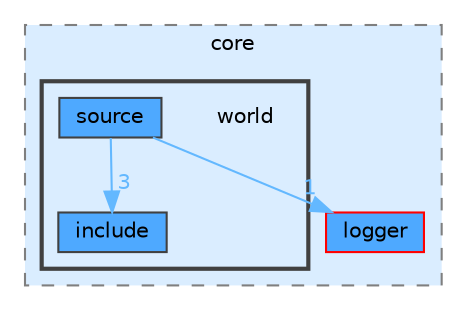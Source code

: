 digraph "lib/core/world"
{
 // LATEX_PDF_SIZE
  bgcolor="transparent";
  edge [fontname=Helvetica,fontsize=10,labelfontname=Helvetica,labelfontsize=10];
  node [fontname=Helvetica,fontsize=10,shape=box,height=0.2,width=0.4];
  compound=true
  subgraph clusterdir_a2d5e495f4b604d04f57d90095a59dd6 {
    graph [ bgcolor="#daedff", pencolor="grey50", label="core", fontname=Helvetica,fontsize=10 style="filled,dashed", URL="dir_a2d5e495f4b604d04f57d90095a59dd6.html",tooltip=""]
  dir_3abd7e524b18be2791e1cb82bd099322 [label="logger", fillcolor="#4ea9ff", color="red", style="filled", URL="dir_3abd7e524b18be2791e1cb82bd099322.html",tooltip=""];
  subgraph clusterdir_7eff1fcf245d21a0d58aab4335d9982c {
    graph [ bgcolor="#daedff", pencolor="grey25", label="", fontname=Helvetica,fontsize=10 style="filled,bold", URL="dir_7eff1fcf245d21a0d58aab4335d9982c.html",tooltip=""]
    dir_7eff1fcf245d21a0d58aab4335d9982c [shape=plaintext, label="world"];
  dir_08c26d997c7cae82881026b21a87614d [label="include", fillcolor="#4ea9ff", color="grey25", style="filled", URL="dir_08c26d997c7cae82881026b21a87614d.html",tooltip=""];
  dir_67551444322441f13d23c9e259c0ee64 [label="source", fillcolor="#4ea9ff", color="grey25", style="filled", URL="dir_67551444322441f13d23c9e259c0ee64.html",tooltip=""];
  }
  }
  dir_67551444322441f13d23c9e259c0ee64->dir_08c26d997c7cae82881026b21a87614d [headlabel="3", labeldistance=1.5 headhref="dir_000019_000010.html" color="steelblue1" fontcolor="steelblue1"];
  dir_67551444322441f13d23c9e259c0ee64->dir_3abd7e524b18be2791e1cb82bd099322 [headlabel="1", labeldistance=1.5 headhref="dir_000019_000013.html" color="steelblue1" fontcolor="steelblue1"];
}
